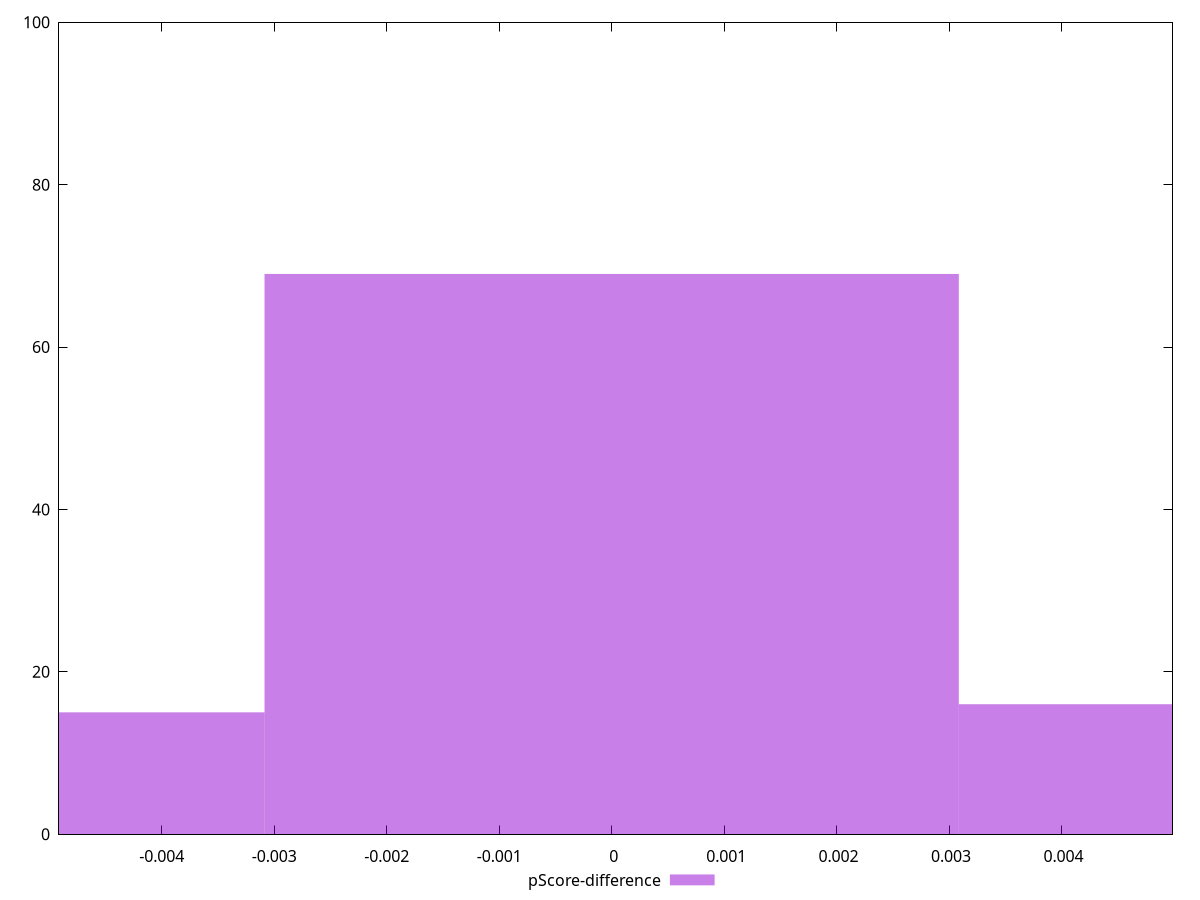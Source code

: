 reset

$pScoreDifference <<EOF
0 69
-0.006173891007288747 15
0.006173891007288747 16
EOF

set key outside below
set boxwidth 0.006173891007288747
set xrange [-0.004914499752503687:0.004986962372877934]
set yrange [0:100]
set trange [0:100]
set style fill transparent solid 0.5 noborder
set terminal svg size 640, 490 enhanced background rgb 'white'
set output "reports/report_00027_2021-02-24T12-40-31.850Z/largest-contentful-paint/samples/agenda/pScore-difference/histogram.svg"

plot $pScoreDifference title "pScore-difference" with boxes

reset
